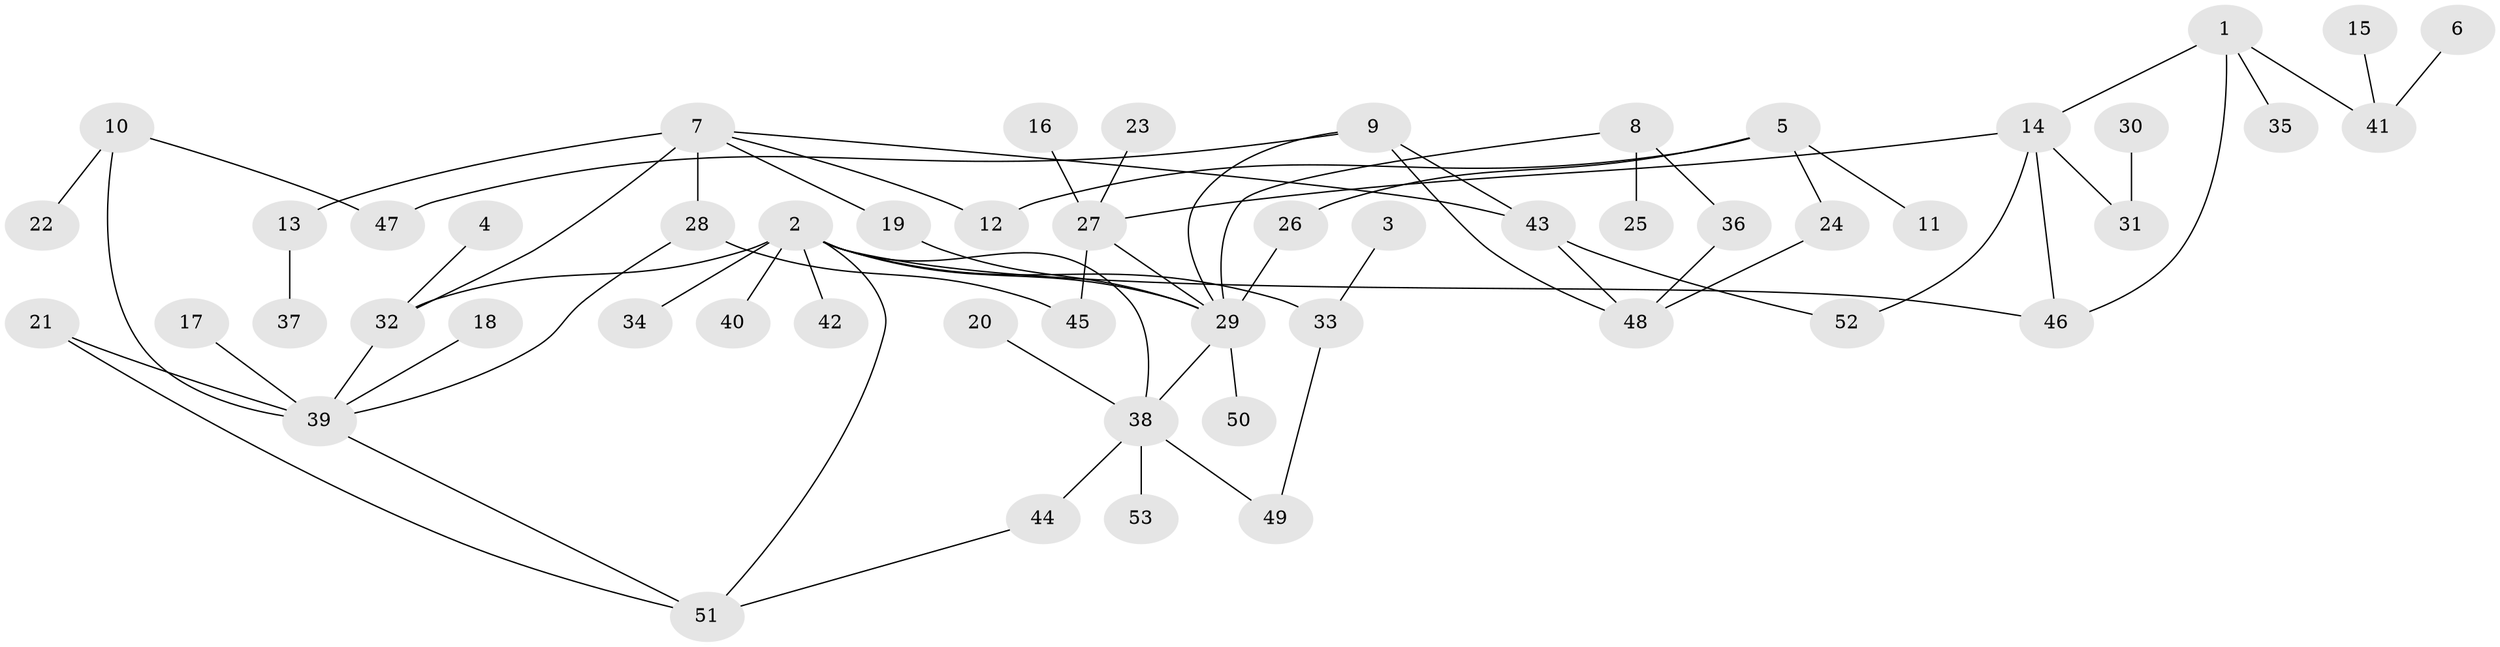 // original degree distribution, {5: 0.06666666666666667, 4: 0.06666666666666667, 3: 0.21904761904761905, 1: 0.3619047619047619, 9: 0.009523809523809525, 2: 0.24761904761904763, 7: 0.009523809523809525, 6: 0.01904761904761905}
// Generated by graph-tools (version 1.1) at 2025/25/03/09/25 03:25:26]
// undirected, 53 vertices, 69 edges
graph export_dot {
graph [start="1"]
  node [color=gray90,style=filled];
  1;
  2;
  3;
  4;
  5;
  6;
  7;
  8;
  9;
  10;
  11;
  12;
  13;
  14;
  15;
  16;
  17;
  18;
  19;
  20;
  21;
  22;
  23;
  24;
  25;
  26;
  27;
  28;
  29;
  30;
  31;
  32;
  33;
  34;
  35;
  36;
  37;
  38;
  39;
  40;
  41;
  42;
  43;
  44;
  45;
  46;
  47;
  48;
  49;
  50;
  51;
  52;
  53;
  1 -- 14 [weight=1.0];
  1 -- 35 [weight=1.0];
  1 -- 41 [weight=1.0];
  1 -- 46 [weight=1.0];
  2 -- 29 [weight=1.0];
  2 -- 32 [weight=1.0];
  2 -- 33 [weight=1.0];
  2 -- 34 [weight=1.0];
  2 -- 38 [weight=1.0];
  2 -- 40 [weight=1.0];
  2 -- 42 [weight=1.0];
  2 -- 46 [weight=1.0];
  2 -- 51 [weight=1.0];
  3 -- 33 [weight=1.0];
  4 -- 32 [weight=1.0];
  5 -- 11 [weight=1.0];
  5 -- 12 [weight=1.0];
  5 -- 24 [weight=1.0];
  5 -- 26 [weight=1.0];
  6 -- 41 [weight=1.0];
  7 -- 12 [weight=1.0];
  7 -- 13 [weight=1.0];
  7 -- 19 [weight=1.0];
  7 -- 28 [weight=2.0];
  7 -- 32 [weight=1.0];
  7 -- 43 [weight=1.0];
  8 -- 25 [weight=1.0];
  8 -- 29 [weight=1.0];
  8 -- 36 [weight=1.0];
  9 -- 29 [weight=1.0];
  9 -- 43 [weight=1.0];
  9 -- 47 [weight=1.0];
  9 -- 48 [weight=1.0];
  10 -- 22 [weight=1.0];
  10 -- 39 [weight=1.0];
  10 -- 47 [weight=1.0];
  13 -- 37 [weight=1.0];
  14 -- 27 [weight=1.0];
  14 -- 31 [weight=1.0];
  14 -- 46 [weight=1.0];
  14 -- 52 [weight=1.0];
  15 -- 41 [weight=1.0];
  16 -- 27 [weight=1.0];
  17 -- 39 [weight=2.0];
  18 -- 39 [weight=1.0];
  19 -- 29 [weight=1.0];
  20 -- 38 [weight=1.0];
  21 -- 39 [weight=1.0];
  21 -- 51 [weight=1.0];
  23 -- 27 [weight=1.0];
  24 -- 48 [weight=1.0];
  26 -- 29 [weight=1.0];
  27 -- 29 [weight=1.0];
  27 -- 45 [weight=1.0];
  28 -- 39 [weight=1.0];
  28 -- 45 [weight=1.0];
  29 -- 38 [weight=1.0];
  29 -- 50 [weight=1.0];
  30 -- 31 [weight=1.0];
  32 -- 39 [weight=1.0];
  33 -- 49 [weight=1.0];
  36 -- 48 [weight=1.0];
  38 -- 44 [weight=2.0];
  38 -- 49 [weight=1.0];
  38 -- 53 [weight=2.0];
  39 -- 51 [weight=1.0];
  43 -- 48 [weight=1.0];
  43 -- 52 [weight=1.0];
  44 -- 51 [weight=1.0];
}

